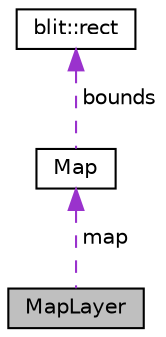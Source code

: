 digraph "MapLayer"
{
  edge [fontname="Helvetica",fontsize="10",labelfontname="Helvetica",labelfontsize="10"];
  node [fontname="Helvetica",fontsize="10",shape=record];
  Node1 [label="MapLayer",height=0.2,width=0.4,color="black", fillcolor="grey75", style="filled", fontcolor="black"];
  Node2 -> Node1 [dir="back",color="darkorchid3",fontsize="10",style="dashed",label=" map" ,fontname="Helvetica"];
  Node2 [label="Map",height=0.2,width=0.4,color="black", fillcolor="white", style="filled",URL="$structMap.html"];
  Node3 -> Node2 [dir="back",color="darkorchid3",fontsize="10",style="dashed",label=" bounds" ,fontname="Helvetica"];
  Node3 [label="blit::rect",height=0.2,width=0.4,color="black", fillcolor="white", style="filled",URL="$structblit_1_1rect.html"];
}
